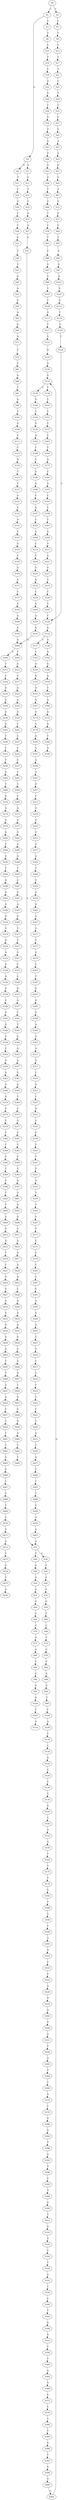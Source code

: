 strict digraph  {
	S0 -> S1 [ label = C ];
	S0 -> S2 [ label = T ];
	S1 -> S3 [ label = T ];
	S1 -> S4 [ label = G ];
	S2 -> S5 [ label = C ];
	S3 -> S6 [ label = T ];
	S4 -> S7 [ label = A ];
	S4 -> S8 [ label = G ];
	S5 -> S9 [ label = T ];
	S6 -> S10 [ label = C ];
	S7 -> S11 [ label = C ];
	S8 -> S12 [ label = T ];
	S9 -> S13 [ label = C ];
	S10 -> S14 [ label = T ];
	S11 -> S15 [ label = T ];
	S12 -> S16 [ label = C ];
	S13 -> S17 [ label = T ];
	S14 -> S18 [ label = C ];
	S15 -> S19 [ label = T ];
	S16 -> S20 [ label = A ];
	S17 -> S21 [ label = A ];
	S18 -> S22 [ label = G ];
	S19 -> S23 [ label = G ];
	S20 -> S24 [ label = C ];
	S21 -> S25 [ label = C ];
	S22 -> S26 [ label = G ];
	S23 -> S27 [ label = A ];
	S24 -> S28 [ label = T ];
	S25 -> S29 [ label = T ];
	S26 -> S30 [ label = C ];
	S27 -> S31 [ label = A ];
	S28 -> S32 [ label = G ];
	S29 -> S33 [ label = T ];
	S30 -> S34 [ label = G ];
	S31 -> S35 [ label = A ];
	S32 -> S36 [ label = T ];
	S33 -> S37 [ label = C ];
	S34 -> S38 [ label = G ];
	S35 -> S39 [ label = A ];
	S35 -> S40 [ label = T ];
	S36 -> S41 [ label = T ];
	S37 -> S42 [ label = G ];
	S38 -> S43 [ label = G ];
	S39 -> S44 [ label = A ];
	S40 -> S45 [ label = G ];
	S41 -> S46 [ label = A ];
	S42 -> S47 [ label = A ];
	S43 -> S48 [ label = G ];
	S44 -> S49 [ label = A ];
	S45 -> S50 [ label = A ];
	S46 -> S51 [ label = G ];
	S47 -> S52 [ label = A ];
	S48 -> S53 [ label = G ];
	S49 -> S54 [ label = G ];
	S50 -> S55 [ label = A ];
	S51 -> S56 [ label = C ];
	S52 -> S57 [ label = G ];
	S53 -> S58 [ label = G ];
	S54 -> S59 [ label = G ];
	S55 -> S60 [ label = G ];
	S56 -> S61 [ label = G ];
	S57 -> S62 [ label = G ];
	S58 -> S63 [ label = T ];
	S59 -> S64 [ label = T ];
	S60 -> S65 [ label = C ];
	S61 -> S66 [ label = A ];
	S62 -> S67 [ label = A ];
	S63 -> S68 [ label = G ];
	S64 -> S69 [ label = C ];
	S65 -> S70 [ label = C ];
	S66 -> S71 [ label = G ];
	S67 -> S72 [ label = G ];
	S68 -> S73 [ label = T ];
	S69 -> S74 [ label = C ];
	S70 -> S75 [ label = A ];
	S71 -> S76 [ label = T ];
	S72 -> S77 [ label = G ];
	S73 -> S78 [ label = C ];
	S74 -> S79 [ label = C ];
	S75 -> S80 [ label = A ];
	S76 -> S81 [ label = C ];
	S77 -> S82 [ label = T ];
	S78 -> S83 [ label = T ];
	S79 -> S84 [ label = C ];
	S80 -> S85 [ label = C ];
	S81 -> S86 [ label = G ];
	S82 -> S87 [ label = C ];
	S83 -> S88 [ label = T ];
	S84 -> S89 [ label = A ];
	S85 -> S90 [ label = C ];
	S86 -> S91 [ label = T ];
	S87 -> S92 [ label = A ];
	S88 -> S93 [ label = G ];
	S89 -> S94 [ label = G ];
	S90 -> S95 [ label = A ];
	S91 -> S96 [ label = G ];
	S92 -> S97 [ label = A ];
	S93 -> S98 [ label = G ];
	S94 -> S99 [ label = T ];
	S95 -> S100 [ label = G ];
	S96 -> S101 [ label = T ];
	S97 -> S102 [ label = A ];
	S98 -> S103 [ label = T ];
	S99 -> S104 [ label = C ];
	S100 -> S105 [ label = T ];
	S101 -> S106 [ label = G ];
	S102 -> S107 [ label = A ];
	S103 -> S108 [ label = C ];
	S104 -> S109 [ label = A ];
	S105 -> S110 [ label = A ];
	S106 -> S111 [ label = C ];
	S107 -> S112 [ label = G ];
	S108 -> S113 [ label = G ];
	S109 -> S114 [ label = T ];
	S111 -> S115 [ label = C ];
	S112 -> S116 [ label = T ];
	S113 -> S117 [ label = T ];
	S114 -> S118 [ label = C ];
	S115 -> S119 [ label = G ];
	S116 -> S120 [ label = C ];
	S117 -> S121 [ label = G ];
	S118 -> S122 [ label = A ];
	S119 -> S123 [ label = T ];
	S120 -> S124 [ label = T ];
	S121 -> S125 [ label = G ];
	S122 -> S126 [ label = C ];
	S123 -> S127 [ label = C ];
	S124 -> S128 [ label = C ];
	S125 -> S129 [ label = G ];
	S126 -> S130 [ label = C ];
	S127 -> S131 [ label = A ];
	S128 -> S132 [ label = G ];
	S129 -> S133 [ label = G ];
	S130 -> S134 [ label = T ];
	S131 -> S135 [ label = C ];
	S132 -> S136 [ label = G ];
	S132 -> S137 [ label = A ];
	S133 -> S138 [ label = A ];
	S133 -> S139 [ label = T ];
	S134 -> S140 [ label = G ];
	S135 -> S141 [ label = A ];
	S136 -> S142 [ label = A ];
	S137 -> S143 [ label = C ];
	S138 -> S144 [ label = G ];
	S139 -> S145 [ label = T ];
	S140 -> S146 [ label = T ];
	S141 -> S147 [ label = C ];
	S142 -> S148 [ label = G ];
	S143 -> S149 [ label = G ];
	S144 -> S150 [ label = C ];
	S145 -> S151 [ label = T ];
	S146 -> S152 [ label = A ];
	S147 -> S153 [ label = G ];
	S148 -> S154 [ label = A ];
	S149 -> S155 [ label = A ];
	S150 -> S156 [ label = G ];
	S151 -> S157 [ label = T ];
	S152 -> S158 [ label = A ];
	S153 -> S159 [ label = C ];
	S154 -> S160 [ label = T ];
	S155 -> S161 [ label = A ];
	S156 -> S162 [ label = A ];
	S157 -> S163 [ label = T ];
	S158 -> S164 [ label = T ];
	S159 -> S165 [ label = G ];
	S160 -> S166 [ label = A ];
	S161 -> S167 [ label = A ];
	S162 -> S168 [ label = C ];
	S163 -> S169 [ label = T ];
	S164 -> S170 [ label = T ];
	S165 -> S171 [ label = A ];
	S166 -> S172 [ label = A ];
	S167 -> S173 [ label = G ];
	S168 -> S174 [ label = C ];
	S169 -> S175 [ label = A ];
	S170 -> S176 [ label = T ];
	S171 -> S177 [ label = C ];
	S172 -> S178 [ label = G ];
	S173 -> S179 [ label = A ];
	S174 -> S180 [ label = G ];
	S175 -> S181 [ label = C ];
	S176 -> S182 [ label = C ];
	S177 -> S183 [ label = G ];
	S178 -> S184 [ label = T ];
	S179 -> S185 [ label = A ];
	S180 -> S186 [ label = G ];
	S181 -> S187 [ label = A ];
	S182 -> S188 [ label = T ];
	S183 -> S189 [ label = A ];
	S184 -> S190 [ label = A ];
	S185 -> S191 [ label = A ];
	S186 -> S192 [ label = C ];
	S187 -> S193 [ label = C ];
	S188 -> S194 [ label = T ];
	S189 -> S195 [ label = G ];
	S191 -> S196 [ label = A ];
	S192 -> S197 [ label = G ];
	S193 -> S198 [ label = C ];
	S194 -> S199 [ label = C ];
	S195 -> S200 [ label = G ];
	S196 -> S201 [ label = A ];
	S197 -> S202 [ label = C ];
	S198 -> S203 [ label = T ];
	S199 -> S204 [ label = A ];
	S200 -> S205 [ label = T ];
	S200 -> S206 [ label = G ];
	S201 -> S207 [ label = G ];
	S202 -> S208 [ label = G ];
	S203 -> S209 [ label = A ];
	S204 -> S210 [ label = A ];
	S205 -> S211 [ label = G ];
	S206 -> S212 [ label = T ];
	S207 -> S213 [ label = T ];
	S208 -> S214 [ label = C ];
	S209 -> S215 [ label = A ];
	S210 -> S216 [ label = C ];
	S211 -> S217 [ label = G ];
	S212 -> S218 [ label = C ];
	S213 -> S219 [ label = G ];
	S214 -> S220 [ label = C ];
	S215 -> S221 [ label = A ];
	S216 -> S222 [ label = C ];
	S217 -> S223 [ label = G ];
	S218 -> S224 [ label = G ];
	S219 -> S225 [ label = G ];
	S220 -> S226 [ label = G ];
	S221 -> S227 [ label = G ];
	S222 -> S228 [ label = A ];
	S223 -> S229 [ label = A ];
	S224 -> S230 [ label = G ];
	S225 -> S231 [ label = G ];
	S226 -> S232 [ label = A ];
	S227 -> S233 [ label = T ];
	S228 -> S234 [ label = A ];
	S229 -> S235 [ label = G ];
	S230 -> S236 [ label = G ];
	S231 -> S237 [ label = A ];
	S232 -> S238 [ label = C ];
	S233 -> S239 [ label = C ];
	S234 -> S240 [ label = G ];
	S235 -> S241 [ label = T ];
	S236 -> S242 [ label = G ];
	S237 -> S243 [ label = A ];
	S238 -> S244 [ label = G ];
	S239 -> S245 [ label = T ];
	S240 -> S246 [ label = G ];
	S241 -> S247 [ label = C ];
	S242 -> S248 [ label = T ];
	S243 -> S249 [ label = T ];
	S244 -> S250 [ label = A ];
	S245 -> S128 [ label = C ];
	S246 -> S251 [ label = A ];
	S247 -> S252 [ label = C ];
	S248 -> S253 [ label = T ];
	S249 -> S254 [ label = G ];
	S250 -> S255 [ label = G ];
	S251 -> S256 [ label = C ];
	S252 -> S257 [ label = C ];
	S253 -> S258 [ label = T ];
	S254 -> S259 [ label = A ];
	S255 -> S200 [ label = G ];
	S256 -> S260 [ label = A ];
	S257 -> S261 [ label = T ];
	S258 -> S262 [ label = G ];
	S259 -> S263 [ label = A ];
	S260 -> S264 [ label = C ];
	S261 -> S265 [ label = C ];
	S262 -> S266 [ label = T ];
	S263 -> S267 [ label = A ];
	S264 -> S268 [ label = T ];
	S265 -> S269 [ label = C ];
	S266 -> S270 [ label = G ];
	S267 -> S271 [ label = A ];
	S268 -> S272 [ label = A ];
	S269 -> S273 [ label = G ];
	S270 -> S274 [ label = A ];
	S271 -> S275 [ label = T ];
	S272 -> S276 [ label = T ];
	S273 -> S277 [ label = G ];
	S274 -> S278 [ label = G ];
	S275 -> S279 [ label = A ];
	S276 -> S280 [ label = G ];
	S277 -> S281 [ label = A ];
	S278 -> S282 [ label = G ];
	S279 -> S283 [ label = C ];
	S280 -> S284 [ label = G ];
	S281 -> S285 [ label = A ];
	S282 -> S286 [ label = T ];
	S283 -> S287 [ label = T ];
	S284 -> S288 [ label = T ];
	S285 -> S289 [ label = G ];
	S286 -> S290 [ label = C ];
	S287 -> S291 [ label = G ];
	S288 -> S292 [ label = A ];
	S289 -> S293 [ label = T ];
	S290 -> S294 [ label = T ];
	S291 -> S295 [ label = G ];
	S292 -> S296 [ label = G ];
	S293 -> S297 [ label = C ];
	S294 -> S298 [ label = G ];
	S295 -> S299 [ label = G ];
	S296 -> S300 [ label = T ];
	S297 -> S301 [ label = G ];
	S298 -> S302 [ label = A ];
	S299 -> S303 [ label = A ];
	S300 -> S304 [ label = A ];
	S301 -> S305 [ label = A ];
	S302 -> S306 [ label = G ];
	S303 -> S307 [ label = A ];
	S304 -> S308 [ label = A ];
	S305 -> S309 [ label = G ];
	S306 -> S310 [ label = G ];
	S307 -> S311 [ label = A ];
	S308 -> S312 [ label = A ];
	S309 -> S313 [ label = T ];
	S310 -> S314 [ label = G ];
	S311 -> S315 [ label = A ];
	S312 -> S316 [ label = A ];
	S313 -> S317 [ label = T ];
	S314 -> S318 [ label = G ];
	S315 -> S319 [ label = C ];
	S316 -> S320 [ label = G ];
	S317 -> S321 [ label = G ];
	S318 -> S322 [ label = A ];
	S319 -> S323 [ label = A ];
	S320 -> S324 [ label = T ];
	S321 -> S325 [ label = C ];
	S322 -> S326 [ label = A ];
	S323 -> S327 [ label = C ];
	S324 -> S328 [ label = T ];
	S325 -> S329 [ label = C ];
	S326 -> S330 [ label = G ];
	S327 -> S331 [ label = A ];
	S328 -> S332 [ label = A ];
	S329 -> S333 [ label = G ];
	S330 -> S334 [ label = A ];
	S331 -> S335 [ label = C ];
	S332 -> S336 [ label = C ];
	S333 -> S337 [ label = G ];
	S334 -> S338 [ label = C ];
	S335 -> S339 [ label = C ];
	S336 -> S340 [ label = C ];
	S337 -> S341 [ label = C ];
	S338 -> S342 [ label = A ];
	S339 -> S343 [ label = T ];
	S340 -> S344 [ label = T ];
	S341 -> S345 [ label = T ];
	S342 -> S346 [ label = G ];
	S343 -> S347 [ label = T ];
	S344 -> S348 [ label = G ];
	S345 -> S349 [ label = G ];
	S346 -> S350 [ label = C ];
	S347 -> S351 [ label = T ];
	S348 -> S352 [ label = G ];
	S349 -> S353 [ label = G ];
	S350 -> S354 [ label = T ];
	S351 -> S355 [ label = A ];
	S352 -> S356 [ label = T ];
	S353 -> S357 [ label = A ];
	S354 -> S358 [ label = G ];
	S355 -> S359 [ label = T ];
	S356 -> S360 [ label = T ];
	S357 -> S361 [ label = C ];
	S358 -> S362 [ label = A ];
	S359 -> S363 [ label = T ];
	S360 -> S364 [ label = A ];
	S361 -> S365 [ label = G ];
	S362 -> S366 [ label = G ];
	S363 -> S367 [ label = G ];
	S364 -> S368 [ label = A ];
	S365 -> S369 [ label = T ];
	S366 -> S370 [ label = A ];
	S367 -> S371 [ label = T ];
	S368 -> S372 [ label = C ];
	S369 -> S373 [ label = C ];
	S370 -> S374 [ label = C ];
	S371 -> S375 [ label = C ];
	S372 -> S376 [ label = C ];
	S373 -> S377 [ label = G ];
	S374 -> S378 [ label = C ];
	S375 -> S379 [ label = C ];
	S376 -> S380 [ label = T ];
	S377 -> S381 [ label = C ];
	S378 -> S382 [ label = C ];
	S379 -> S383 [ label = C ];
	S380 -> S384 [ label = C ];
	S381 -> S385 [ label = T ];
	S382 -> S386 [ label = C ];
	S383 -> S387 [ label = C ];
	S384 -> S388 [ label = G ];
	S385 -> S389 [ label = C ];
	S386 -> S390 [ label = G ];
	S387 -> S391 [ label = G ];
	S388 -> S392 [ label = T ];
	S389 -> S393 [ label = T ];
	S390 -> S394 [ label = T ];
	S391 -> S395 [ label = A ];
	S392 -> S396 [ label = G ];
	S393 -> S397 [ label = G ];
	S394 -> S398 [ label = C ];
	S395 -> S399 [ label = G ];
	S396 -> S400 [ label = G ];
	S397 -> S401 [ label = A ];
	S398 -> S402 [ label = T ];
	S399 -> S403 [ label = G ];
	S400 -> S404 [ label = G ];
	S401 -> S405 [ label = G ];
	S402 -> S406 [ label = T ];
	S403 -> S407 [ label = T ];
	S404 -> S133 [ label = G ];
	S405 -> S408 [ label = G ];
	S406 -> S409 [ label = A ];
	S407 -> S410 [ label = T ];
	S408 -> S411 [ label = C ];
	S409 -> S412 [ label = A ];
	S410 -> S413 [ label = C ];
	S411 -> S414 [ label = G ];
	S412 -> S415 [ label = G ];
	S413 -> S416 [ label = C ];
	S414 -> S417 [ label = G ];
	S415 -> S418 [ label = T ];
	S416 -> S419 [ label = T ];
	S417 -> S420 [ label = A ];
	S418 -> S421 [ label = C ];
	S419 -> S422 [ label = T ];
	S420 -> S423 [ label = G ];
	S421 -> S424 [ label = G ];
	S422 -> S425 [ label = C ];
	S423 -> S426 [ label = C ];
	S424 -> S427 [ label = G ];
	S425 -> S428 [ label = T ];
	S426 -> S429 [ label = G ];
	S427 -> S430 [ label = A ];
	S428 -> S431 [ label = A ];
	S429 -> S432 [ label = A ];
	S430 -> S433 [ label = G ];
	S431 -> S434 [ label = T ];
	S432 -> S435 [ label = G ];
	S433 -> S436 [ label = G ];
	S434 -> S437 [ label = A ];
	S435 -> S438 [ label = G ];
	S436 -> S439 [ label = G ];
	S437 -> S440 [ label = C ];
	S438 -> S441 [ label = C ];
	S439 -> S442 [ label = A ];
	S440 -> S443 [ label = T ];
	S441 -> S444 [ label = G ];
	S442 -> S445 [ label = T ];
	S443 -> S446 [ label = T ];
	S444 -> S447 [ label = G ];
	S445 -> S448 [ label = T ];
	S446 -> S449 [ label = G ];
	S447 -> S450 [ label = T ];
	S448 -> S451 [ label = A ];
	S449 -> S452 [ label = A ];
	S450 -> S453 [ label = G ];
	S451 -> S454 [ label = A ];
	S452 -> S455 [ label = A ];
	S453 -> S456 [ label = C ];
	S454 -> S457 [ label = C ];
	S455 -> S35 [ label = A ];
	S456 -> S458 [ label = G ];
	S457 -> S459 [ label = T ];
	S458 -> S460 [ label = A ];
	S459 -> S461 [ label = T ];
	S460 -> S462 [ label = C ];
	S461 -> S463 [ label = T ];
	S462 -> S464 [ label = T ];
	S463 -> S465 [ label = G ];
	S465 -> S466 [ label = G ];
	S466 -> S467 [ label = C ];
	S467 -> S468 [ label = C ];
	S468 -> S469 [ label = T ];
	S469 -> S470 [ label = C ];
	S470 -> S471 [ label = G ];
	S471 -> S472 [ label = A ];
	S472 -> S473 [ label = C ];
	S473 -> S474 [ label = G ];
	S474 -> S475 [ label = T ];
	S475 -> S476 [ label = A ];
}
